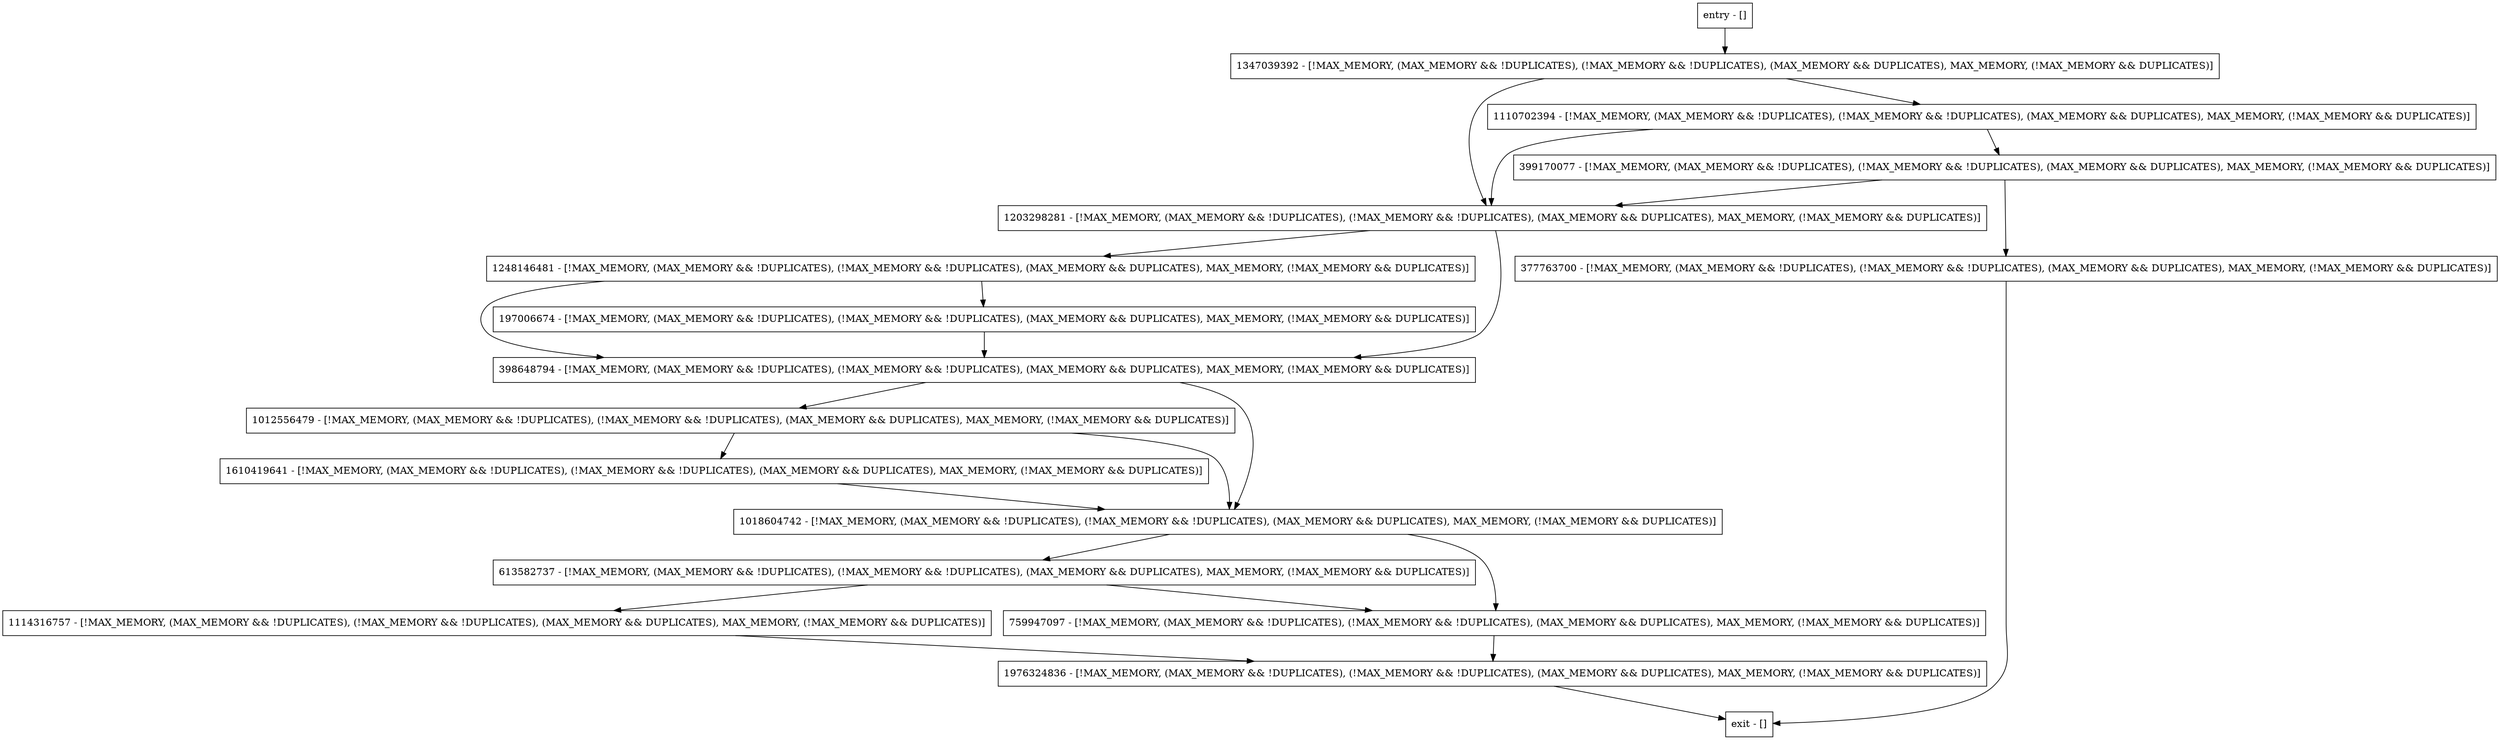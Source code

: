 digraph getReadableLocker {
node [shape=record];
613582737 [label="613582737 - [!MAX_MEMORY, (MAX_MEMORY && !DUPLICATES), (!MAX_MEMORY && !DUPLICATES), (MAX_MEMORY && DUPLICATES), MAX_MEMORY, (!MAX_MEMORY && DUPLICATES)]"];
1248146481 [label="1248146481 - [!MAX_MEMORY, (MAX_MEMORY && !DUPLICATES), (!MAX_MEMORY && !DUPLICATES), (MAX_MEMORY && DUPLICATES), MAX_MEMORY, (!MAX_MEMORY && DUPLICATES)]"];
1012556479 [label="1012556479 - [!MAX_MEMORY, (MAX_MEMORY && !DUPLICATES), (!MAX_MEMORY && !DUPLICATES), (MAX_MEMORY && DUPLICATES), MAX_MEMORY, (!MAX_MEMORY && DUPLICATES)]"];
1203298281 [label="1203298281 - [!MAX_MEMORY, (MAX_MEMORY && !DUPLICATES), (!MAX_MEMORY && !DUPLICATES), (MAX_MEMORY && DUPLICATES), MAX_MEMORY, (!MAX_MEMORY && DUPLICATES)]"];
1347039392 [label="1347039392 - [!MAX_MEMORY, (MAX_MEMORY && !DUPLICATES), (!MAX_MEMORY && !DUPLICATES), (MAX_MEMORY && DUPLICATES), MAX_MEMORY, (!MAX_MEMORY && DUPLICATES)]"];
1610419641 [label="1610419641 - [!MAX_MEMORY, (MAX_MEMORY && !DUPLICATES), (!MAX_MEMORY && !DUPLICATES), (MAX_MEMORY && DUPLICATES), MAX_MEMORY, (!MAX_MEMORY && DUPLICATES)]"];
entry [label="entry - []"];
exit [label="exit - []"];
1976324836 [label="1976324836 - [!MAX_MEMORY, (MAX_MEMORY && !DUPLICATES), (!MAX_MEMORY && !DUPLICATES), (MAX_MEMORY && DUPLICATES), MAX_MEMORY, (!MAX_MEMORY && DUPLICATES)]"];
377763700 [label="377763700 - [!MAX_MEMORY, (MAX_MEMORY && !DUPLICATES), (!MAX_MEMORY && !DUPLICATES), (MAX_MEMORY && DUPLICATES), MAX_MEMORY, (!MAX_MEMORY && DUPLICATES)]"];
398648794 [label="398648794 - [!MAX_MEMORY, (MAX_MEMORY && !DUPLICATES), (!MAX_MEMORY && !DUPLICATES), (MAX_MEMORY && DUPLICATES), MAX_MEMORY, (!MAX_MEMORY && DUPLICATES)]"];
197006674 [label="197006674 - [!MAX_MEMORY, (MAX_MEMORY && !DUPLICATES), (!MAX_MEMORY && !DUPLICATES), (MAX_MEMORY && DUPLICATES), MAX_MEMORY, (!MAX_MEMORY && DUPLICATES)]"];
1110702394 [label="1110702394 - [!MAX_MEMORY, (MAX_MEMORY && !DUPLICATES), (!MAX_MEMORY && !DUPLICATES), (MAX_MEMORY && DUPLICATES), MAX_MEMORY, (!MAX_MEMORY && DUPLICATES)]"];
399170077 [label="399170077 - [!MAX_MEMORY, (MAX_MEMORY && !DUPLICATES), (!MAX_MEMORY && !DUPLICATES), (MAX_MEMORY && DUPLICATES), MAX_MEMORY, (!MAX_MEMORY && DUPLICATES)]"];
1114316757 [label="1114316757 - [!MAX_MEMORY, (MAX_MEMORY && !DUPLICATES), (!MAX_MEMORY && !DUPLICATES), (MAX_MEMORY && DUPLICATES), MAX_MEMORY, (!MAX_MEMORY && DUPLICATES)]"];
1018604742 [label="1018604742 - [!MAX_MEMORY, (MAX_MEMORY && !DUPLICATES), (!MAX_MEMORY && !DUPLICATES), (MAX_MEMORY && DUPLICATES), MAX_MEMORY, (!MAX_MEMORY && DUPLICATES)]"];
759947097 [label="759947097 - [!MAX_MEMORY, (MAX_MEMORY && !DUPLICATES), (!MAX_MEMORY && !DUPLICATES), (MAX_MEMORY && DUPLICATES), MAX_MEMORY, (!MAX_MEMORY && DUPLICATES)]"];
entry;
exit;
613582737 -> 1114316757;
613582737 -> 759947097;
1248146481 -> 398648794;
1248146481 -> 197006674;
1012556479 -> 1610419641;
1012556479 -> 1018604742;
1203298281 -> 398648794;
1203298281 -> 1248146481;
1347039392 -> 1110702394;
1347039392 -> 1203298281;
1610419641 -> 1018604742;
entry -> 1347039392;
1976324836 -> exit;
377763700 -> exit;
398648794 -> 1012556479;
398648794 -> 1018604742;
197006674 -> 398648794;
1110702394 -> 399170077;
1110702394 -> 1203298281;
399170077 -> 377763700;
399170077 -> 1203298281;
1114316757 -> 1976324836;
1018604742 -> 613582737;
1018604742 -> 759947097;
759947097 -> 1976324836;
}

